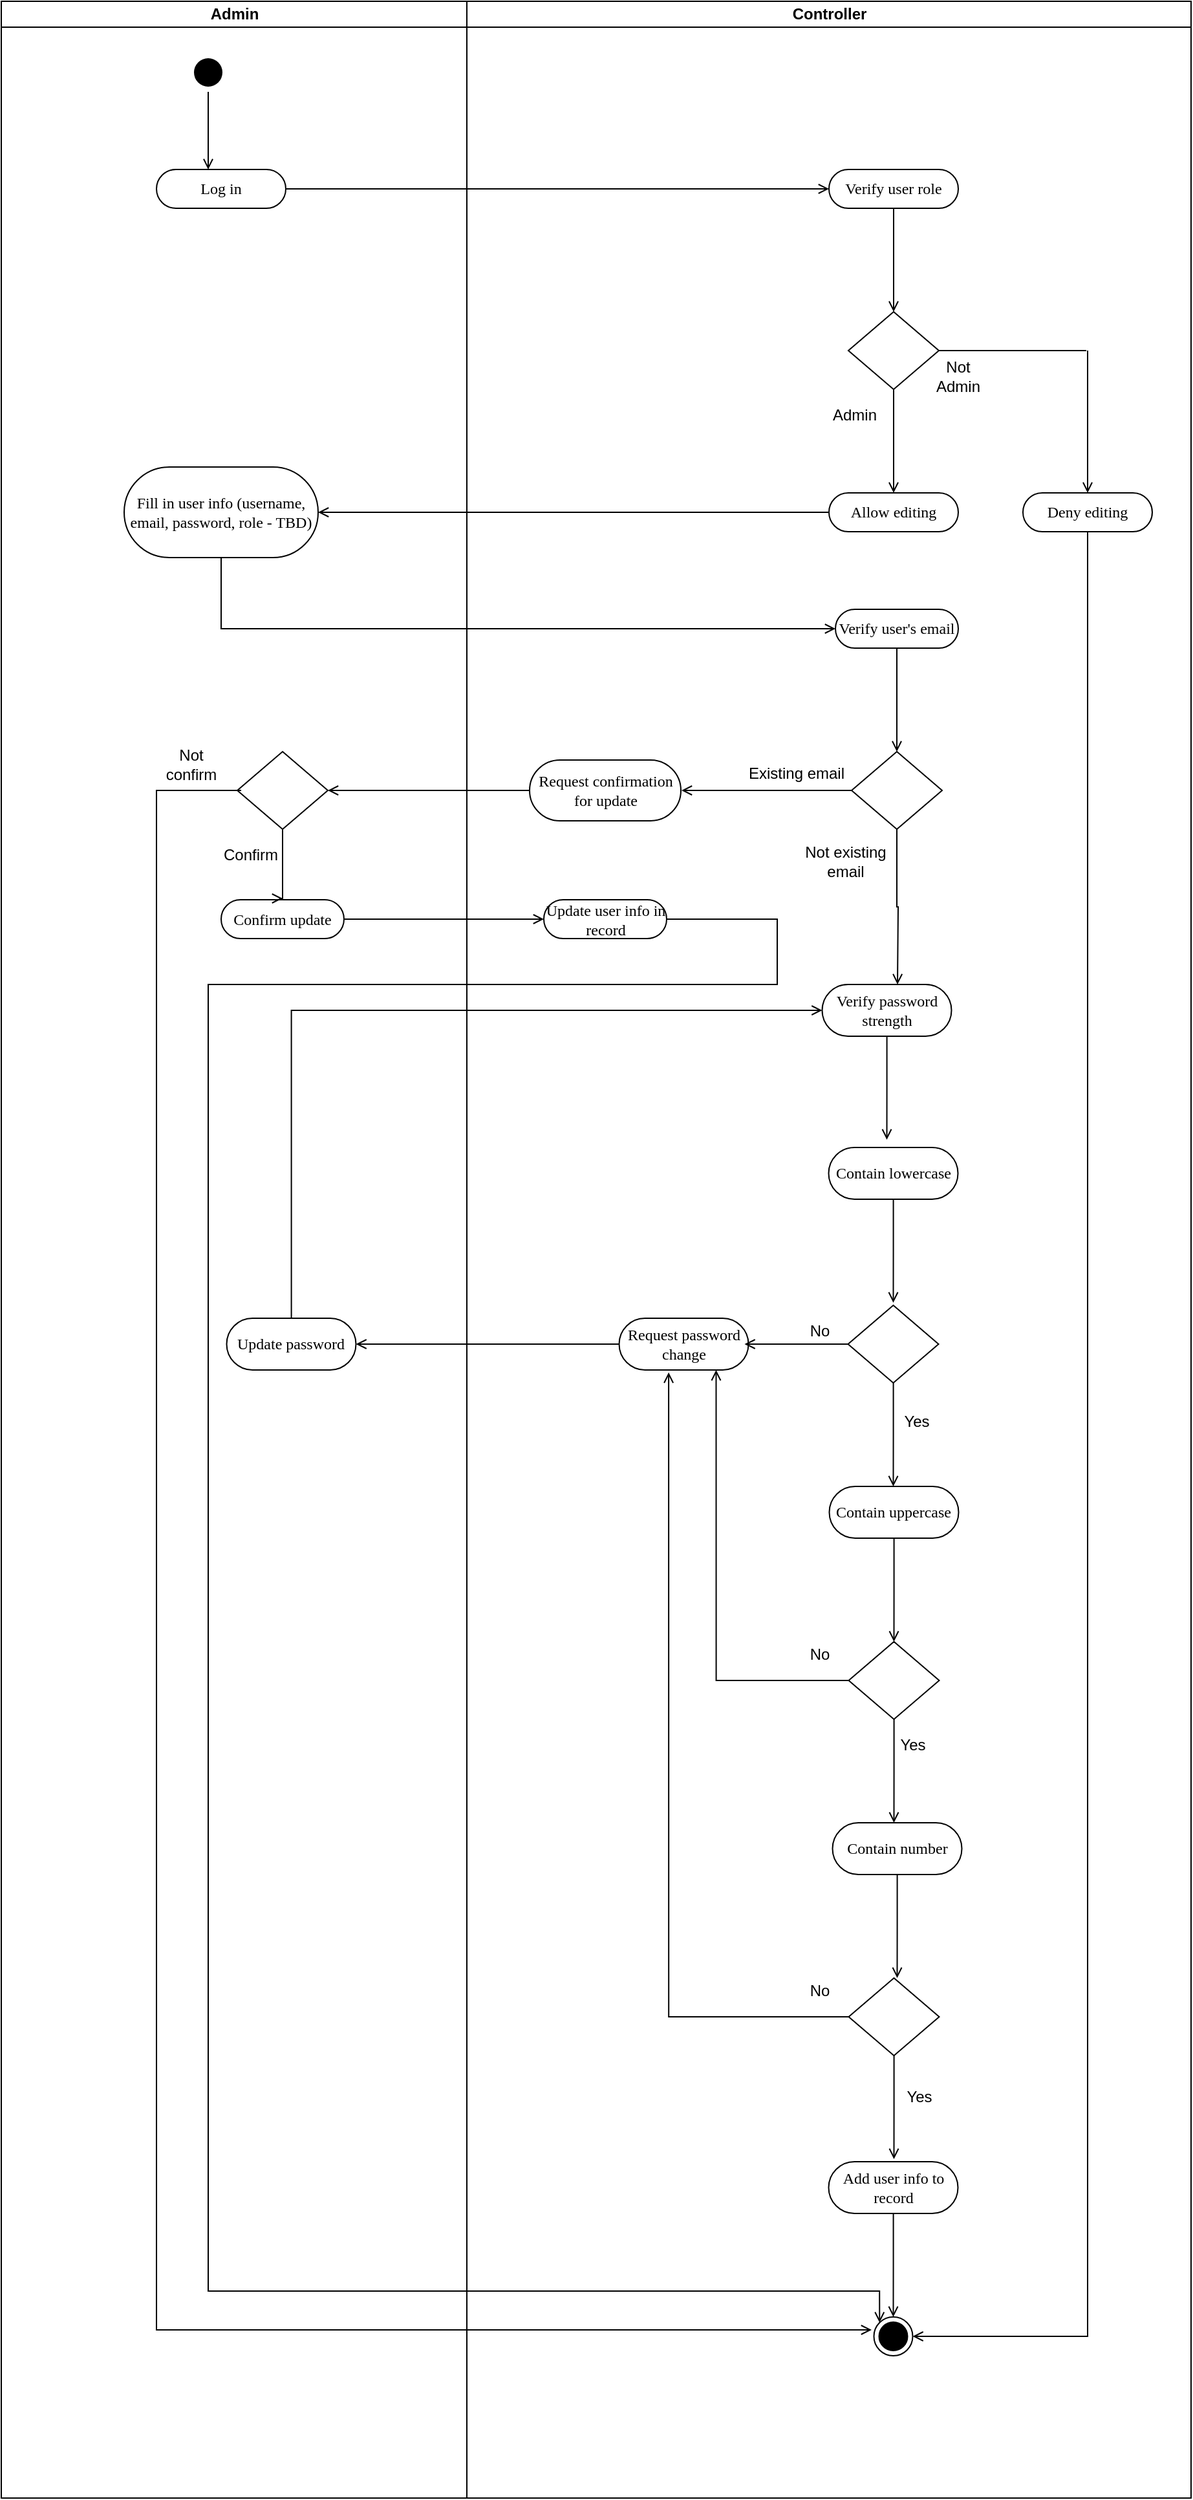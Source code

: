 <mxfile version="13.7.5" type="github"><diagram id="-Gb5QpNLT0Vc4mODxd_h" name="Page-1"><mxGraphModel dx="1038" dy="531" grid="1" gridSize="10" guides="1" tooltips="1" connect="1" arrows="1" fold="1" page="1" pageScale="1" pageWidth="850" pageHeight="1100" math="0" shadow="0"><root><mxCell id="0"/><mxCell id="1" parent="0"/><mxCell id="fuQmgK-MwJ8_AEL-iyBa-72" value="" style="swimlane;html=1;childLayout=stackLayout;startSize=0;rounded=0;shadow=0;comic=0;labelBackgroundColor=none;strokeWidth=1;fontFamily=Verdana;fontSize=12;align=center;" parent="1" vertex="1"><mxGeometry x="80" y="30" width="920" height="1930" as="geometry"/></mxCell><mxCell id="fuQmgK-MwJ8_AEL-iyBa-73" style="edgeStyle=none;rounded=0;html=1;labelBackgroundColor=none;startArrow=none;startFill=0;startSize=5;endArrow=classicThin;endFill=1;endSize=5;jettySize=auto;orthogonalLoop=1;strokeWidth=1;fontFamily=Verdana;fontSize=12" parent="fuQmgK-MwJ8_AEL-iyBa-72" edge="1"><mxGeometry relative="1" as="geometry"><mxPoint x="180" y="363.043" as="sourcePoint"/></mxGeometry></mxCell><mxCell id="fuQmgK-MwJ8_AEL-iyBa-183" value="" style="edgeStyle=orthogonalEdgeStyle;rounded=0;orthogonalLoop=1;jettySize=auto;html=1;endArrow=open;endFill=0;" parent="fuQmgK-MwJ8_AEL-iyBa-72" source="fuQmgK-MwJ8_AEL-iyBa-181" target="fuQmgK-MwJ8_AEL-iyBa-182" edge="1"><mxGeometry relative="1" as="geometry"/></mxCell><mxCell id="fuQmgK-MwJ8_AEL-iyBa-81" value="Admin" style="swimlane;html=1;startSize=20;" parent="fuQmgK-MwJ8_AEL-iyBa-72" vertex="1"><mxGeometry width="360" height="1930" as="geometry"><mxRectangle width="30" height="1880" as="alternateBounds"/></mxGeometry></mxCell><mxCell id="fuQmgK-MwJ8_AEL-iyBa-196" value="Fill in user info (username, email, password, role - TBD)" style="rounded=1;whiteSpace=wrap;html=1;shadow=0;comic=0;labelBackgroundColor=none;strokeWidth=1;fontFamily=Verdana;fontSize=12;align=center;arcSize=50;" parent="fuQmgK-MwJ8_AEL-iyBa-81" vertex="1"><mxGeometry x="95" y="360" width="150" height="70" as="geometry"/></mxCell><mxCell id="fuQmgK-MwJ8_AEL-iyBa-202" value="" style="group" parent="fuQmgK-MwJ8_AEL-iyBa-81" vertex="1" connectable="0"><mxGeometry x="120" y="130" width="100" height="30" as="geometry"/></mxCell><mxCell id="fuQmgK-MwJ8_AEL-iyBa-200" value="" style="group" parent="fuQmgK-MwJ8_AEL-iyBa-202" vertex="1" connectable="0"><mxGeometry width="100" height="30" as="geometry"/></mxCell><mxCell id="fuQmgK-MwJ8_AEL-iyBa-199" value="" style="group" parent="fuQmgK-MwJ8_AEL-iyBa-200" vertex="1" connectable="0"><mxGeometry width="100" height="30" as="geometry"/></mxCell><mxCell id="fuQmgK-MwJ8_AEL-iyBa-181" value="Log in" style="rounded=1;whiteSpace=wrap;html=1;shadow=0;comic=0;labelBackgroundColor=none;strokeWidth=1;fontFamily=Verdana;fontSize=12;align=center;arcSize=50;" parent="fuQmgK-MwJ8_AEL-iyBa-199" vertex="1"><mxGeometry width="100" height="30" as="geometry"/></mxCell><mxCell id="fuQmgK-MwJ8_AEL-iyBa-83" value="" style="ellipse;html=1;shape=startState;fillColor=#000000;strokeColor=none;" parent="fuQmgK-MwJ8_AEL-iyBa-81" vertex="1"><mxGeometry x="145" y="40" width="30" height="30" as="geometry"/></mxCell><mxCell id="vyjxsH1c9zluWixGzXfJ-3" value="Not confirm" style="text;html=1;strokeColor=none;fillColor=none;align=center;verticalAlign=middle;whiteSpace=wrap;rounded=0;" vertex="1" parent="fuQmgK-MwJ8_AEL-iyBa-81"><mxGeometry x="120" y="580" width="54" height="20" as="geometry"/></mxCell><mxCell id="vyjxsH1c9zluWixGzXfJ-69" value="Confirm" style="text;html=1;strokeColor=none;fillColor=none;align=center;verticalAlign=middle;whiteSpace=wrap;rounded=0;" vertex="1" parent="fuQmgK-MwJ8_AEL-iyBa-81"><mxGeometry x="166" y="650" width="54" height="20" as="geometry"/></mxCell><mxCell id="fuQmgK-MwJ8_AEL-iyBa-197" value="" style="edgeStyle=orthogonalEdgeStyle;rounded=0;orthogonalLoop=1;jettySize=auto;html=1;endArrow=open;endFill=0;" parent="fuQmgK-MwJ8_AEL-iyBa-72" source="fuQmgK-MwJ8_AEL-iyBa-190" target="fuQmgK-MwJ8_AEL-iyBa-196" edge="1"><mxGeometry relative="1" as="geometry"/></mxCell><mxCell id="fuQmgK-MwJ8_AEL-iyBa-206" value="" style="edgeStyle=orthogonalEdgeStyle;rounded=0;orthogonalLoop=1;jettySize=auto;html=1;endArrow=open;endFill=0;" parent="fuQmgK-MwJ8_AEL-iyBa-72" source="fuQmgK-MwJ8_AEL-iyBa-196" target="fuQmgK-MwJ8_AEL-iyBa-205" edge="1"><mxGeometry relative="1" as="geometry"><Array as="points"><mxPoint x="170" y="485"/></Array></mxGeometry></mxCell><mxCell id="fuQmgK-MwJ8_AEL-iyBa-109" value="Controller" style="swimlane;html=1;startSize=20;" parent="fuQmgK-MwJ8_AEL-iyBa-72" vertex="1"><mxGeometry x="360" width="560" height="1930" as="geometry"/></mxCell><mxCell id="fuQmgK-MwJ8_AEL-iyBa-223" value="" style="rhombus;whiteSpace=wrap;html=1;" parent="fuQmgK-MwJ8_AEL-iyBa-109" vertex="1"><mxGeometry x="-177.5" y="580" width="70" height="60" as="geometry"/></mxCell><mxCell id="fuQmgK-MwJ8_AEL-iyBa-229" value="" style="group" parent="fuQmgK-MwJ8_AEL-iyBa-109" vertex="1" connectable="0"><mxGeometry x="-190" y="693.5" width="95" height="31" as="geometry"/></mxCell><mxCell id="fuQmgK-MwJ8_AEL-iyBa-227" value="Confirm update" style="rounded=1;whiteSpace=wrap;html=1;shadow=0;comic=0;labelBackgroundColor=none;strokeWidth=1;fontFamily=Verdana;fontSize=12;align=center;arcSize=50;" parent="fuQmgK-MwJ8_AEL-iyBa-229" vertex="1"><mxGeometry y="1" width="95" height="30" as="geometry"/></mxCell><mxCell id="fuQmgK-MwJ8_AEL-iyBa-226" value="" style="edgeStyle=orthogonalEdgeStyle;rounded=0;orthogonalLoop=1;jettySize=auto;html=1;endArrow=open;endFill=0;" parent="fuQmgK-MwJ8_AEL-iyBa-229" edge="1"><mxGeometry relative="1" as="geometry"><mxPoint x="47.5" y="-53.5" as="sourcePoint"/><mxPoint x="47.5" as="targetPoint"/><Array as="points"><mxPoint x="47.5"/><mxPoint x="46.5" y="20"/></Array></mxGeometry></mxCell><mxCell id="fuQmgK-MwJ8_AEL-iyBa-231" value="" style="edgeStyle=orthogonalEdgeStyle;rounded=0;orthogonalLoop=1;jettySize=auto;html=1;endArrow=open;endFill=0;" parent="fuQmgK-MwJ8_AEL-iyBa-109" source="fuQmgK-MwJ8_AEL-iyBa-227" target="fuQmgK-MwJ8_AEL-iyBa-230" edge="1"><mxGeometry relative="1" as="geometry"/></mxCell><mxCell id="fuQmgK-MwJ8_AEL-iyBa-222" value="" style="edgeStyle=orthogonalEdgeStyle;rounded=0;orthogonalLoop=1;jettySize=auto;html=1;endArrow=open;endFill=0;entryX=1;entryY=0.5;entryDx=0;entryDy=0;" parent="fuQmgK-MwJ8_AEL-iyBa-109" source="fuQmgK-MwJ8_AEL-iyBa-219" target="fuQmgK-MwJ8_AEL-iyBa-223" edge="1"><mxGeometry relative="1" as="geometry"><mxPoint x="-134.5" y="610" as="targetPoint"/></mxGeometry></mxCell><mxCell id="fuQmgK-MwJ8_AEL-iyBa-219" value="Request confirmation for update" style="rounded=1;whiteSpace=wrap;html=1;shadow=0;comic=0;labelBackgroundColor=none;strokeWidth=1;fontFamily=Verdana;fontSize=12;align=center;arcSize=50;" parent="fuQmgK-MwJ8_AEL-iyBa-109" vertex="1"><mxGeometry x="48.5" y="586.5" width="117" height="47" as="geometry"/></mxCell><mxCell id="fuQmgK-MwJ8_AEL-iyBa-230" value="Update user info in record" style="rounded=1;whiteSpace=wrap;html=1;shadow=0;comic=0;labelBackgroundColor=none;strokeWidth=1;fontFamily=Verdana;fontSize=12;align=center;arcSize=50;" parent="fuQmgK-MwJ8_AEL-iyBa-109" vertex="1"><mxGeometry x="59.5" y="694.5" width="95" height="30" as="geometry"/></mxCell><mxCell id="fuQmgK-MwJ8_AEL-iyBa-280" value="Existing email" style="text;html=1;strokeColor=none;fillColor=none;align=center;verticalAlign=middle;whiteSpace=wrap;rounded=0;" parent="fuQmgK-MwJ8_AEL-iyBa-109" vertex="1"><mxGeometry x="215" y="586.5" width="80" height="20" as="geometry"/></mxCell><mxCell id="fuQmgK-MwJ8_AEL-iyBa-254" value="Update password" style="rounded=1;whiteSpace=wrap;html=1;shadow=0;comic=0;labelBackgroundColor=none;strokeWidth=1;fontFamily=Verdana;fontSize=12;align=center;arcSize=50;" parent="fuQmgK-MwJ8_AEL-iyBa-109" vertex="1"><mxGeometry x="-185.75" y="1018" width="100" height="40" as="geometry"/></mxCell><mxCell id="fuQmgK-MwJ8_AEL-iyBa-255" value="" style="edgeStyle=orthogonalEdgeStyle;rounded=0;orthogonalLoop=1;jettySize=auto;html=1;endArrow=open;endFill=0;" parent="fuQmgK-MwJ8_AEL-iyBa-109" source="fuQmgK-MwJ8_AEL-iyBa-253" target="fuQmgK-MwJ8_AEL-iyBa-254" edge="1"><mxGeometry relative="1" as="geometry"/></mxCell><mxCell id="fuQmgK-MwJ8_AEL-iyBa-253" value="Request password change" style="rounded=1;whiteSpace=wrap;html=1;shadow=0;comic=0;labelBackgroundColor=none;strokeWidth=1;fontFamily=Verdana;fontSize=12;align=center;arcSize=50;" parent="fuQmgK-MwJ8_AEL-iyBa-109" vertex="1"><mxGeometry x="117.75" y="1018" width="100" height="40" as="geometry"/></mxCell><mxCell id="fuQmgK-MwJ8_AEL-iyBa-279" value="No" style="text;html=1;strokeColor=none;fillColor=none;align=center;verticalAlign=middle;whiteSpace=wrap;rounded=0;" parent="fuQmgK-MwJ8_AEL-iyBa-109" vertex="1"><mxGeometry x="252.75" y="1268" width="40" height="20" as="geometry"/></mxCell><mxCell id="fuQmgK-MwJ8_AEL-iyBa-277" value="No" style="text;html=1;strokeColor=none;fillColor=none;align=center;verticalAlign=middle;whiteSpace=wrap;rounded=0;" parent="fuQmgK-MwJ8_AEL-iyBa-109" vertex="1"><mxGeometry x="252.75" y="1528" width="40" height="20" as="geometry"/></mxCell><mxCell id="fuQmgK-MwJ8_AEL-iyBa-278" value="No" style="text;html=1;strokeColor=none;fillColor=none;align=center;verticalAlign=middle;whiteSpace=wrap;rounded=0;" parent="fuQmgK-MwJ8_AEL-iyBa-109" vertex="1"><mxGeometry x="252.75" y="1018" width="40" height="20" as="geometry"/></mxCell><mxCell id="fuQmgK-MwJ8_AEL-iyBa-268" value="" style="edgeStyle=orthogonalEdgeStyle;rounded=0;orthogonalLoop=1;jettySize=auto;html=1;endArrow=open;endFill=0;entryX=0.75;entryY=1;entryDx=0;entryDy=0;" parent="fuQmgK-MwJ8_AEL-iyBa-109" source="fuQmgK-MwJ8_AEL-iyBa-264" target="fuQmgK-MwJ8_AEL-iyBa-253" edge="1"><mxGeometry relative="1" as="geometry"><mxPoint x="215.25" y="1298" as="targetPoint"/></mxGeometry></mxCell><mxCell id="fuQmgK-MwJ8_AEL-iyBa-273" value="" style="edgeStyle=orthogonalEdgeStyle;rounded=0;orthogonalLoop=1;jettySize=auto;html=1;endArrow=open;endFill=0;entryX=0.383;entryY=1.047;entryDx=0;entryDy=0;entryPerimeter=0;" parent="fuQmgK-MwJ8_AEL-iyBa-109" target="fuQmgK-MwJ8_AEL-iyBa-253" edge="1"><mxGeometry relative="1" as="geometry"><mxPoint x="297.75" y="1558" as="sourcePoint"/><mxPoint x="217.75" y="1558" as="targetPoint"/><Array as="points"><mxPoint x="156" y="1558"/></Array></mxGeometry></mxCell><mxCell id="fuQmgK-MwJ8_AEL-iyBa-240" value="" style="edgeStyle=orthogonalEdgeStyle;rounded=0;orthogonalLoop=1;jettySize=auto;html=1;endArrow=open;endFill=0;" parent="fuQmgK-MwJ8_AEL-iyBa-109" source="fuQmgK-MwJ8_AEL-iyBa-237" edge="1"><mxGeometry relative="1" as="geometry"><mxPoint x="324.75" y="880.0" as="targetPoint"/></mxGeometry></mxCell><mxCell id="fuQmgK-MwJ8_AEL-iyBa-250" value="" style="edgeStyle=orthogonalEdgeStyle;rounded=0;orthogonalLoop=1;jettySize=auto;html=1;endArrow=open;endFill=0;" parent="fuQmgK-MwJ8_AEL-iyBa-109" source="fuQmgK-MwJ8_AEL-iyBa-245" edge="1"><mxGeometry relative="1" as="geometry"><mxPoint x="329.75" y="1006" as="targetPoint"/></mxGeometry></mxCell><mxCell id="fuQmgK-MwJ8_AEL-iyBa-252" value="" style="edgeStyle=orthogonalEdgeStyle;rounded=0;orthogonalLoop=1;jettySize=auto;html=1;endArrow=open;endFill=0;" parent="fuQmgK-MwJ8_AEL-iyBa-109" source="fuQmgK-MwJ8_AEL-iyBa-248" edge="1"><mxGeometry relative="1" as="geometry"><mxPoint x="214.75" y="1038" as="targetPoint"/></mxGeometry></mxCell><mxCell id="fuQmgK-MwJ8_AEL-iyBa-257" value="" style="edgeStyle=orthogonalEdgeStyle;rounded=0;orthogonalLoop=1;jettySize=auto;html=1;endArrow=open;endFill=0;entryX=0;entryY=0.5;entryDx=0;entryDy=0;" parent="fuQmgK-MwJ8_AEL-iyBa-109" source="fuQmgK-MwJ8_AEL-iyBa-254" target="fuQmgK-MwJ8_AEL-iyBa-237" edge="1"><mxGeometry relative="1" as="geometry"><mxPoint x="-135.75" y="938" as="targetPoint"/><Array as="points"><mxPoint x="-135.25" y="780"/></Array></mxGeometry></mxCell><mxCell id="fuQmgK-MwJ8_AEL-iyBa-261" value="" style="edgeStyle=orthogonalEdgeStyle;rounded=0;orthogonalLoop=1;jettySize=auto;html=1;endArrow=open;endFill=0;" parent="fuQmgK-MwJ8_AEL-iyBa-109" source="fuQmgK-MwJ8_AEL-iyBa-248" edge="1"><mxGeometry relative="1" as="geometry"><mxPoint x="329.75" y="1148" as="targetPoint"/></mxGeometry></mxCell><mxCell id="fuQmgK-MwJ8_AEL-iyBa-263" value="" style="edgeStyle=orthogonalEdgeStyle;rounded=0;orthogonalLoop=1;jettySize=auto;html=1;endArrow=open;endFill=0;" parent="fuQmgK-MwJ8_AEL-iyBa-109" source="fuQmgK-MwJ8_AEL-iyBa-246" edge="1"><mxGeometry relative="1" as="geometry"><mxPoint x="330.25" y="1268" as="targetPoint"/></mxGeometry></mxCell><mxCell id="fuQmgK-MwJ8_AEL-iyBa-266" value="" style="edgeStyle=orthogonalEdgeStyle;rounded=0;orthogonalLoop=1;jettySize=auto;html=1;endArrow=open;endFill=0;" parent="fuQmgK-MwJ8_AEL-iyBa-109" source="fuQmgK-MwJ8_AEL-iyBa-264" edge="1"><mxGeometry relative="1" as="geometry"><mxPoint x="330.25" y="1408" as="targetPoint"/></mxGeometry></mxCell><mxCell id="fuQmgK-MwJ8_AEL-iyBa-270" value="" style="edgeStyle=orthogonalEdgeStyle;rounded=0;orthogonalLoop=1;jettySize=auto;html=1;endArrow=open;endFill=0;" parent="fuQmgK-MwJ8_AEL-iyBa-109" source="fuQmgK-MwJ8_AEL-iyBa-247" edge="1"><mxGeometry relative="1" as="geometry"><mxPoint x="332.75" y="1528" as="targetPoint"/></mxGeometry></mxCell><mxCell id="fuQmgK-MwJ8_AEL-iyBa-281" value="Not existing email" style="text;html=1;strokeColor=none;fillColor=none;align=center;verticalAlign=middle;whiteSpace=wrap;rounded=0;" parent="fuQmgK-MwJ8_AEL-iyBa-109" vertex="1"><mxGeometry x="252.75" y="650" width="80" height="30" as="geometry"/></mxCell><mxCell id="fuQmgK-MwJ8_AEL-iyBa-285" value="" style="ellipse;html=1;shape=endState;fillColor=#000000;" parent="fuQmgK-MwJ8_AEL-iyBa-109" vertex="1"><mxGeometry x="314.75" y="1790" width="30" height="30" as="geometry"/></mxCell><mxCell id="fuQmgK-MwJ8_AEL-iyBa-284" value="Add user info to record" style="rounded=1;whiteSpace=wrap;html=1;shadow=0;comic=0;labelBackgroundColor=none;strokeWidth=1;fontFamily=Verdana;fontSize=12;align=center;arcSize=50;" parent="fuQmgK-MwJ8_AEL-iyBa-109" vertex="1"><mxGeometry x="279.75" y="1670" width="100" height="40" as="geometry"/></mxCell><mxCell id="fuQmgK-MwJ8_AEL-iyBa-237" value="Verify password strength" style="rounded=1;whiteSpace=wrap;html=1;shadow=0;comic=0;labelBackgroundColor=none;strokeWidth=1;fontFamily=Verdana;fontSize=12;align=center;arcSize=50;" parent="fuQmgK-MwJ8_AEL-iyBa-109" vertex="1"><mxGeometry x="274.75" y="760" width="100" height="40" as="geometry"/></mxCell><mxCell id="fuQmgK-MwJ8_AEL-iyBa-271" value="" style="rhombus;whiteSpace=wrap;html=1;" parent="fuQmgK-MwJ8_AEL-iyBa-109" vertex="1"><mxGeometry x="295.25" y="1528" width="70" height="60" as="geometry"/></mxCell><mxCell id="fuQmgK-MwJ8_AEL-iyBa-274" value="Yes" style="text;html=1;strokeColor=none;fillColor=none;align=center;verticalAlign=middle;whiteSpace=wrap;rounded=0;" parent="fuQmgK-MwJ8_AEL-iyBa-109" vertex="1"><mxGeometry x="330" y="1610" width="40" height="20" as="geometry"/></mxCell><mxCell id="fuQmgK-MwJ8_AEL-iyBa-276" value="Yes" style="text;html=1;strokeColor=none;fillColor=none;align=center;verticalAlign=middle;whiteSpace=wrap;rounded=0;" parent="fuQmgK-MwJ8_AEL-iyBa-109" vertex="1"><mxGeometry x="327.75" y="1088" width="40" height="20" as="geometry"/></mxCell><mxCell id="fuQmgK-MwJ8_AEL-iyBa-275" value="Yes" style="text;html=1;strokeColor=none;fillColor=none;align=center;verticalAlign=middle;whiteSpace=wrap;rounded=0;" parent="fuQmgK-MwJ8_AEL-iyBa-109" vertex="1"><mxGeometry x="325.25" y="1338" width="40" height="20" as="geometry"/></mxCell><mxCell id="fuQmgK-MwJ8_AEL-iyBa-246" value="Contain uppercase" style="rounded=1;whiteSpace=wrap;html=1;shadow=0;comic=0;labelBackgroundColor=none;strokeWidth=1;fontFamily=Verdana;fontSize=12;align=center;arcSize=50;" parent="fuQmgK-MwJ8_AEL-iyBa-109" vertex="1"><mxGeometry x="280.25" y="1148" width="100" height="40" as="geometry"/></mxCell><mxCell id="fuQmgK-MwJ8_AEL-iyBa-245" value="Contain lowercase" style="rounded=1;whiteSpace=wrap;html=1;shadow=0;comic=0;labelBackgroundColor=none;strokeWidth=1;fontFamily=Verdana;fontSize=12;align=center;arcSize=50;" parent="fuQmgK-MwJ8_AEL-iyBa-109" vertex="1"><mxGeometry x="279.75" y="886" width="100" height="40" as="geometry"/></mxCell><mxCell id="fuQmgK-MwJ8_AEL-iyBa-248" value="" style="rhombus;whiteSpace=wrap;html=1;" parent="fuQmgK-MwJ8_AEL-iyBa-109" vertex="1"><mxGeometry x="294.75" y="1008" width="70" height="60" as="geometry"/></mxCell><mxCell id="fuQmgK-MwJ8_AEL-iyBa-264" value="" style="rhombus;whiteSpace=wrap;html=1;" parent="fuQmgK-MwJ8_AEL-iyBa-109" vertex="1"><mxGeometry x="295.25" y="1268" width="70" height="60" as="geometry"/></mxCell><mxCell id="fuQmgK-MwJ8_AEL-iyBa-247" value="Contain number" style="rounded=1;whiteSpace=wrap;html=1;shadow=0;comic=0;labelBackgroundColor=none;strokeWidth=1;fontFamily=Verdana;fontSize=12;align=center;arcSize=50;" parent="fuQmgK-MwJ8_AEL-iyBa-109" vertex="1"><mxGeometry x="282.75" y="1408" width="100" height="40" as="geometry"/></mxCell><mxCell id="fuQmgK-MwJ8_AEL-iyBa-182" value="Verify user role" style="rounded=1;whiteSpace=wrap;html=1;shadow=0;comic=0;labelBackgroundColor=none;strokeWidth=1;fontFamily=Verdana;fontSize=12;align=center;arcSize=50;" parent="fuQmgK-MwJ8_AEL-iyBa-109" vertex="1"><mxGeometry x="280" y="130" width="100" height="30" as="geometry"/></mxCell><mxCell id="fuQmgK-MwJ8_AEL-iyBa-190" value="Allow editing" style="rounded=1;whiteSpace=wrap;html=1;shadow=0;comic=0;labelBackgroundColor=none;strokeWidth=1;fontFamily=Verdana;fontSize=12;align=center;arcSize=50;" parent="fuQmgK-MwJ8_AEL-iyBa-109" vertex="1"><mxGeometry x="280" y="380" width="100" height="30" as="geometry"/></mxCell><mxCell id="fuQmgK-MwJ8_AEL-iyBa-205" value="Verify user's email" style="rounded=1;whiteSpace=wrap;html=1;shadow=0;comic=0;labelBackgroundColor=none;strokeWidth=1;fontFamily=Verdana;fontSize=12;align=center;arcSize=50;" parent="fuQmgK-MwJ8_AEL-iyBa-109" vertex="1"><mxGeometry x="285" y="470" width="95" height="30" as="geometry"/></mxCell><mxCell id="fuQmgK-MwJ8_AEL-iyBa-213" value="" style="rhombus;whiteSpace=wrap;html=1;" parent="fuQmgK-MwJ8_AEL-iyBa-109" vertex="1"><mxGeometry x="297.5" y="580" width="70" height="60" as="geometry"/></mxCell><mxCell id="fuQmgK-MwJ8_AEL-iyBa-191" value="Deny editing" style="rounded=1;whiteSpace=wrap;html=1;shadow=0;comic=0;labelBackgroundColor=none;strokeWidth=1;fontFamily=Verdana;fontSize=12;align=center;arcSize=50;" parent="fuQmgK-MwJ8_AEL-iyBa-109" vertex="1"><mxGeometry x="430" y="380" width="100" height="30" as="geometry"/></mxCell><mxCell id="fuQmgK-MwJ8_AEL-iyBa-192" value="Admin" style="text;html=1;strokeColor=none;fillColor=none;align=center;verticalAlign=middle;whiteSpace=wrap;rounded=0;" parent="fuQmgK-MwJ8_AEL-iyBa-109" vertex="1"><mxGeometry x="280" y="310" width="40" height="20" as="geometry"/></mxCell><mxCell id="fuQmgK-MwJ8_AEL-iyBa-187" value="" style="rhombus;whiteSpace=wrap;html=1;" parent="fuQmgK-MwJ8_AEL-iyBa-109" vertex="1"><mxGeometry x="295" y="240" width="70" height="60" as="geometry"/></mxCell><mxCell id="fuQmgK-MwJ8_AEL-iyBa-193" value="Not Admin" style="text;html=1;strokeColor=none;fillColor=none;align=center;verticalAlign=middle;whiteSpace=wrap;rounded=0;" parent="fuQmgK-MwJ8_AEL-iyBa-109" vertex="1"><mxGeometry x="360" y="280" width="40" height="20" as="geometry"/></mxCell><mxCell id="fuQmgK-MwJ8_AEL-iyBa-194" value="" style="endArrow=none;html=1;exitX=1;exitY=0.5;exitDx=0;exitDy=0;" parent="fuQmgK-MwJ8_AEL-iyBa-109" source="fuQmgK-MwJ8_AEL-iyBa-187" edge="1"><mxGeometry width="50" height="50" relative="1" as="geometry"><mxPoint x="370" y="270" as="sourcePoint"/><mxPoint x="479" y="270" as="targetPoint"/></mxGeometry></mxCell><mxCell id="fuQmgK-MwJ8_AEL-iyBa-195" value="" style="endArrow=open;html=1;entryX=0.5;entryY=0;entryDx=0;entryDy=0;endFill=0;" parent="fuQmgK-MwJ8_AEL-iyBa-109" target="fuQmgK-MwJ8_AEL-iyBa-191" edge="1"><mxGeometry width="50" height="50" relative="1" as="geometry"><mxPoint x="480" y="270" as="sourcePoint"/><mxPoint x="510" y="290" as="targetPoint"/></mxGeometry></mxCell><mxCell id="fuQmgK-MwJ8_AEL-iyBa-217" value="" style="edgeStyle=orthogonalEdgeStyle;rounded=0;orthogonalLoop=1;jettySize=auto;html=1;endArrow=open;endFill=0;entryX=1;entryY=0.5;entryDx=0;entryDy=0;" parent="fuQmgK-MwJ8_AEL-iyBa-109" source="fuQmgK-MwJ8_AEL-iyBa-213" edge="1"><mxGeometry relative="1" as="geometry"><mxPoint x="166" y="610" as="targetPoint"/></mxGeometry></mxCell><mxCell id="fuQmgK-MwJ8_AEL-iyBa-204" value="" style="edgeStyle=orthogonalEdgeStyle;rounded=0;orthogonalLoop=1;jettySize=auto;html=1;endArrow=open;endFill=0;entryX=1;entryY=0.5;entryDx=0;entryDy=0;" parent="fuQmgK-MwJ8_AEL-iyBa-109" source="fuQmgK-MwJ8_AEL-iyBa-191" target="fuQmgK-MwJ8_AEL-iyBa-285" edge="1"><mxGeometry relative="1" as="geometry"><mxPoint x="480" y="1870" as="targetPoint"/><Array as="points"><mxPoint x="480" y="1805"/></Array></mxGeometry></mxCell><mxCell id="vyjxsH1c9zluWixGzXfJ-2" value="" style="edgeStyle=orthogonalEdgeStyle;rounded=0;orthogonalLoop=1;jettySize=auto;html=1;endArrow=open;endFill=0;entryX=0;entryY=0;entryDx=0;entryDy=0;" edge="1" parent="fuQmgK-MwJ8_AEL-iyBa-109" source="fuQmgK-MwJ8_AEL-iyBa-230" target="fuQmgK-MwJ8_AEL-iyBa-285"><mxGeometry relative="1" as="geometry"><mxPoint x="-180" y="1770" as="targetPoint"/><Array as="points"><mxPoint x="240" y="710"/><mxPoint x="240" y="760"/><mxPoint x="-200" y="760"/><mxPoint x="-200" y="1770"/><mxPoint x="319" y="1770"/></Array></mxGeometry></mxCell><mxCell id="fuQmgK-MwJ8_AEL-iyBa-180" value="" style="endArrow=open;html=1;endFill=0;" parent="1" source="fuQmgK-MwJ8_AEL-iyBa-83" edge="1"><mxGeometry width="50" height="50" relative="1" as="geometry"><mxPoint x="530" y="350" as="sourcePoint"/><mxPoint x="240" y="160" as="targetPoint"/></mxGeometry></mxCell><mxCell id="fuQmgK-MwJ8_AEL-iyBa-186" value="" style="edgeStyle=orthogonalEdgeStyle;rounded=0;orthogonalLoop=1;jettySize=auto;html=1;endArrow=open;endFill=0;" parent="1" source="fuQmgK-MwJ8_AEL-iyBa-182" edge="1"><mxGeometry relative="1" as="geometry"><mxPoint x="770" y="270" as="targetPoint"/></mxGeometry></mxCell><mxCell id="fuQmgK-MwJ8_AEL-iyBa-189" value="" style="edgeStyle=orthogonalEdgeStyle;rounded=0;orthogonalLoop=1;jettySize=auto;html=1;endArrow=open;endFill=0;" parent="1" source="fuQmgK-MwJ8_AEL-iyBa-187" edge="1"><mxGeometry relative="1" as="geometry"><mxPoint x="770" y="410" as="targetPoint"/></mxGeometry></mxCell><mxCell id="fuQmgK-MwJ8_AEL-iyBa-215" value="" style="edgeStyle=orthogonalEdgeStyle;rounded=0;orthogonalLoop=1;jettySize=auto;html=1;endArrow=open;endFill=0;" parent="1" source="fuQmgK-MwJ8_AEL-iyBa-205" edge="1"><mxGeometry relative="1" as="geometry"><mxPoint x="772.5" y="610" as="targetPoint"/></mxGeometry></mxCell><mxCell id="fuQmgK-MwJ8_AEL-iyBa-233" value="" style="edgeStyle=orthogonalEdgeStyle;rounded=0;orthogonalLoop=1;jettySize=auto;html=1;endArrow=open;endFill=0;" parent="1" edge="1"><mxGeometry relative="1" as="geometry"><mxPoint x="265.5" y="640" as="sourcePoint"/><mxPoint x="753" y="1830" as="targetPoint"/><Array as="points"><mxPoint x="200" y="640"/><mxPoint x="200" y="1830"/></Array></mxGeometry></mxCell><mxCell id="fuQmgK-MwJ8_AEL-iyBa-235" value="" style="edgeStyle=orthogonalEdgeStyle;rounded=0;orthogonalLoop=1;jettySize=auto;html=1;endArrow=open;endFill=0;" parent="1" source="fuQmgK-MwJ8_AEL-iyBa-213" edge="1"><mxGeometry relative="1" as="geometry"><mxPoint x="773" y="790" as="targetPoint"/></mxGeometry></mxCell><mxCell id="fuQmgK-MwJ8_AEL-iyBa-283" value="" style="edgeStyle=orthogonalEdgeStyle;rounded=0;orthogonalLoop=1;jettySize=auto;html=1;endArrow=open;endFill=0;" parent="1" source="fuQmgK-MwJ8_AEL-iyBa-271" edge="1"><mxGeometry relative="1" as="geometry"><mxPoint x="770.25" y="1698" as="targetPoint"/></mxGeometry></mxCell><mxCell id="fuQmgK-MwJ8_AEL-iyBa-287" value="" style="edgeStyle=orthogonalEdgeStyle;rounded=0;orthogonalLoop=1;jettySize=auto;html=1;endArrow=open;endFill=0;" parent="1" source="fuQmgK-MwJ8_AEL-iyBa-284" edge="1"><mxGeometry relative="1" as="geometry"><mxPoint x="769.75" y="1820" as="targetPoint"/></mxGeometry></mxCell></root></mxGraphModel></diagram></mxfile>